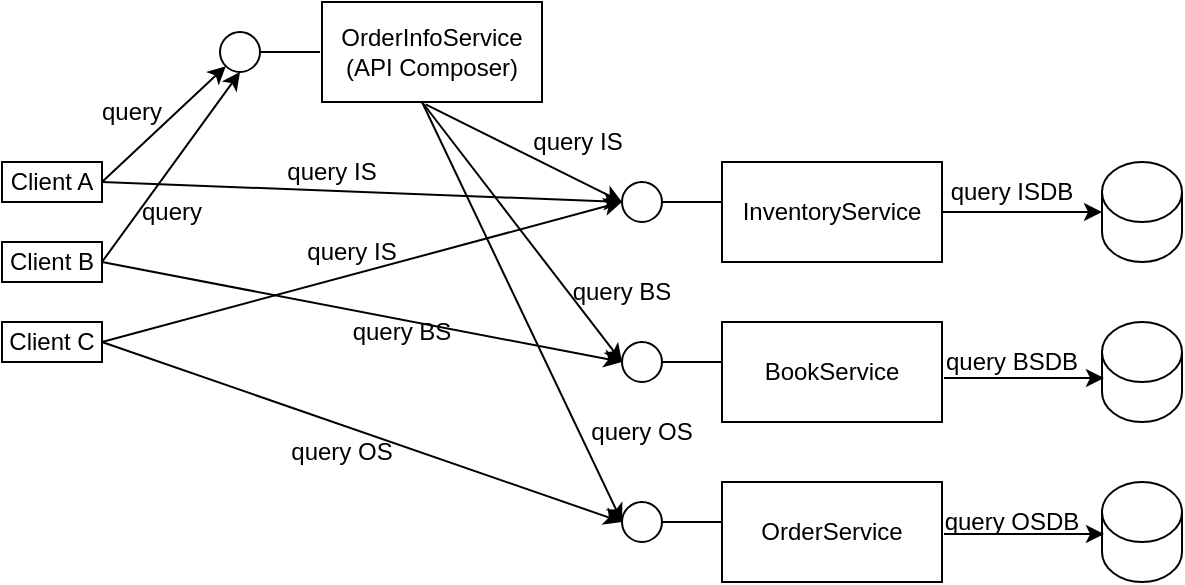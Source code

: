 <mxfile version="26.0.11">
  <diagram id="yvi8D_Mabd3kGTDyu403" name="Page-1">
    <mxGraphModel dx="819" dy="422" grid="1" gridSize="10" guides="1" tooltips="1" connect="1" arrows="1" fold="1" page="1" pageScale="1" pageWidth="850" pageHeight="1100" math="0" shadow="0">
      <root>
        <mxCell id="0" />
        <mxCell id="1" parent="0" />
        <mxCell id="Vncvu1EEu2WYUHLNXOCo-1" value="OrderInfoService&lt;div&gt;(API Composer)&lt;/div&gt;" style="html=1;whiteSpace=wrap;" vertex="1" parent="1">
          <mxGeometry x="200" y="40" width="110" height="50" as="geometry" />
        </mxCell>
        <mxCell id="Vncvu1EEu2WYUHLNXOCo-2" value="InventoryService" style="html=1;whiteSpace=wrap;" vertex="1" parent="1">
          <mxGeometry x="400" y="120" width="110" height="50" as="geometry" />
        </mxCell>
        <mxCell id="Vncvu1EEu2WYUHLNXOCo-4" value="" style="ellipse;whiteSpace=wrap;html=1;aspect=fixed;" vertex="1" parent="1">
          <mxGeometry x="350" y="130" width="20" height="20" as="geometry" />
        </mxCell>
        <mxCell id="Vncvu1EEu2WYUHLNXOCo-5" value="" style="endArrow=none;html=1;rounded=0;" edge="1" parent="1">
          <mxGeometry width="50" height="50" relative="1" as="geometry">
            <mxPoint x="370" y="140" as="sourcePoint" />
            <mxPoint x="400" y="140" as="targetPoint" />
          </mxGeometry>
        </mxCell>
        <mxCell id="Vncvu1EEu2WYUHLNXOCo-7" value="BookService" style="html=1;whiteSpace=wrap;" vertex="1" parent="1">
          <mxGeometry x="400" y="200" width="110" height="50" as="geometry" />
        </mxCell>
        <mxCell id="Vncvu1EEu2WYUHLNXOCo-8" value="" style="ellipse;whiteSpace=wrap;html=1;aspect=fixed;" vertex="1" parent="1">
          <mxGeometry x="350" y="210" width="20" height="20" as="geometry" />
        </mxCell>
        <mxCell id="Vncvu1EEu2WYUHLNXOCo-9" value="" style="endArrow=none;html=1;rounded=0;" edge="1" parent="1">
          <mxGeometry width="50" height="50" relative="1" as="geometry">
            <mxPoint x="370" y="220" as="sourcePoint" />
            <mxPoint x="400" y="220" as="targetPoint" />
          </mxGeometry>
        </mxCell>
        <mxCell id="Vncvu1EEu2WYUHLNXOCo-10" value="OrderService" style="html=1;whiteSpace=wrap;" vertex="1" parent="1">
          <mxGeometry x="400" y="280" width="110" height="50" as="geometry" />
        </mxCell>
        <mxCell id="Vncvu1EEu2WYUHLNXOCo-11" value="" style="ellipse;whiteSpace=wrap;html=1;aspect=fixed;" vertex="1" parent="1">
          <mxGeometry x="350" y="290" width="20" height="20" as="geometry" />
        </mxCell>
        <mxCell id="Vncvu1EEu2WYUHLNXOCo-12" value="" style="endArrow=none;html=1;rounded=0;" edge="1" parent="1">
          <mxGeometry width="50" height="50" relative="1" as="geometry">
            <mxPoint x="370" y="300" as="sourcePoint" />
            <mxPoint x="400" y="300" as="targetPoint" />
          </mxGeometry>
        </mxCell>
        <mxCell id="Vncvu1EEu2WYUHLNXOCo-13" value="" style="shape=cylinder3;whiteSpace=wrap;html=1;boundedLbl=1;backgroundOutline=1;size=15;" vertex="1" parent="1">
          <mxGeometry x="590" y="120" width="40" height="50" as="geometry" />
        </mxCell>
        <mxCell id="Vncvu1EEu2WYUHLNXOCo-16" value="" style="shape=cylinder3;whiteSpace=wrap;html=1;boundedLbl=1;backgroundOutline=1;size=15;" vertex="1" parent="1">
          <mxGeometry x="590" y="200" width="40" height="50" as="geometry" />
        </mxCell>
        <mxCell id="Vncvu1EEu2WYUHLNXOCo-17" value="" style="shape=cylinder3;whiteSpace=wrap;html=1;boundedLbl=1;backgroundOutline=1;size=15;" vertex="1" parent="1">
          <mxGeometry x="590" y="280" width="40" height="50" as="geometry" />
        </mxCell>
        <mxCell id="Vncvu1EEu2WYUHLNXOCo-20" value="" style="endArrow=none;html=1;rounded=0;" edge="1" parent="1">
          <mxGeometry width="50" height="50" relative="1" as="geometry">
            <mxPoint x="169" y="65" as="sourcePoint" />
            <mxPoint x="199" y="65" as="targetPoint" />
          </mxGeometry>
        </mxCell>
        <mxCell id="Vncvu1EEu2WYUHLNXOCo-21" value="" style="ellipse;whiteSpace=wrap;html=1;aspect=fixed;" vertex="1" parent="1">
          <mxGeometry x="149" y="55" width="20" height="20" as="geometry" />
        </mxCell>
        <mxCell id="Vncvu1EEu2WYUHLNXOCo-22" value="" style="endArrow=classic;html=1;rounded=0;entryX=0;entryY=0.5;entryDx=0;entryDy=0;exitX=0.471;exitY=1.023;exitDx=0;exitDy=0;exitPerimeter=0;" edge="1" parent="1" source="Vncvu1EEu2WYUHLNXOCo-1" target="Vncvu1EEu2WYUHLNXOCo-4">
          <mxGeometry width="50" height="50" relative="1" as="geometry">
            <mxPoint x="320" y="240" as="sourcePoint" />
            <mxPoint x="370" y="190" as="targetPoint" />
          </mxGeometry>
        </mxCell>
        <mxCell id="Vncvu1EEu2WYUHLNXOCo-23" value="" style="endArrow=classic;html=1;rounded=0;entryX=0;entryY=0.5;entryDx=0;entryDy=0;" edge="1" parent="1" target="Vncvu1EEu2WYUHLNXOCo-8">
          <mxGeometry width="50" height="50" relative="1" as="geometry">
            <mxPoint x="250" y="90" as="sourcePoint" />
            <mxPoint x="360" y="203" as="targetPoint" />
          </mxGeometry>
        </mxCell>
        <mxCell id="Vncvu1EEu2WYUHLNXOCo-24" value="" style="endArrow=classic;html=1;rounded=0;entryX=0;entryY=0.5;entryDx=0;entryDy=0;" edge="1" parent="1" target="Vncvu1EEu2WYUHLNXOCo-11">
          <mxGeometry width="50" height="50" relative="1" as="geometry">
            <mxPoint x="250" y="90" as="sourcePoint" />
            <mxPoint x="326" y="230" as="targetPoint" />
          </mxGeometry>
        </mxCell>
        <mxCell id="Vncvu1EEu2WYUHLNXOCo-28" value="Client A" style="rounded=0;whiteSpace=wrap;html=1;" vertex="1" parent="1">
          <mxGeometry x="40" y="120" width="50" height="20" as="geometry" />
        </mxCell>
        <mxCell id="Vncvu1EEu2WYUHLNXOCo-29" value="Client B" style="rounded=0;whiteSpace=wrap;html=1;" vertex="1" parent="1">
          <mxGeometry x="40" y="160" width="50" height="20" as="geometry" />
        </mxCell>
        <mxCell id="Vncvu1EEu2WYUHLNXOCo-30" value="Client C" style="rounded=0;whiteSpace=wrap;html=1;" vertex="1" parent="1">
          <mxGeometry x="40" y="200" width="50" height="20" as="geometry" />
        </mxCell>
        <mxCell id="Vncvu1EEu2WYUHLNXOCo-31" value="" style="endArrow=classic;html=1;rounded=0;entryX=0;entryY=1;entryDx=0;entryDy=0;exitX=1;exitY=0.5;exitDx=0;exitDy=0;" edge="1" parent="1" source="Vncvu1EEu2WYUHLNXOCo-28" target="Vncvu1EEu2WYUHLNXOCo-21">
          <mxGeometry width="50" height="50" relative="1" as="geometry">
            <mxPoint x="100" y="130" as="sourcePoint" />
            <mxPoint x="232" y="190" as="targetPoint" />
          </mxGeometry>
        </mxCell>
        <mxCell id="Vncvu1EEu2WYUHLNXOCo-32" value="" style="endArrow=classic;html=1;rounded=0;entryX=0.5;entryY=1;entryDx=0;entryDy=0;exitX=1;exitY=0.5;exitDx=0;exitDy=0;" edge="1" parent="1" source="Vncvu1EEu2WYUHLNXOCo-29" target="Vncvu1EEu2WYUHLNXOCo-21">
          <mxGeometry width="50" height="50" relative="1" as="geometry">
            <mxPoint x="100" y="170" as="sourcePoint" />
            <mxPoint x="162" y="82" as="targetPoint" />
          </mxGeometry>
        </mxCell>
        <mxCell id="Vncvu1EEu2WYUHLNXOCo-33" value="" style="endArrow=classic;html=1;rounded=0;exitX=1;exitY=0.5;exitDx=0;exitDy=0;" edge="1" parent="1" source="Vncvu1EEu2WYUHLNXOCo-30">
          <mxGeometry width="50" height="50" relative="1" as="geometry">
            <mxPoint x="100" y="210" as="sourcePoint" />
            <mxPoint x="350" y="140" as="targetPoint" />
          </mxGeometry>
        </mxCell>
        <mxCell id="Vncvu1EEu2WYUHLNXOCo-34" value="" style="endArrow=classic;html=1;rounded=0;exitX=1;exitY=0.5;exitDx=0;exitDy=0;" edge="1" parent="1" source="Vncvu1EEu2WYUHLNXOCo-30">
          <mxGeometry width="50" height="50" relative="1" as="geometry">
            <mxPoint x="100" y="220" as="sourcePoint" />
            <mxPoint x="350" y="300" as="targetPoint" />
          </mxGeometry>
        </mxCell>
        <mxCell id="Vncvu1EEu2WYUHLNXOCo-35" value="" style="endArrow=classic;html=1;rounded=0;" edge="1" parent="1">
          <mxGeometry width="50" height="50" relative="1" as="geometry">
            <mxPoint x="90" y="170" as="sourcePoint" />
            <mxPoint x="350" y="220" as="targetPoint" />
          </mxGeometry>
        </mxCell>
        <mxCell id="Vncvu1EEu2WYUHLNXOCo-36" value="" style="endArrow=classic;html=1;rounded=0;exitX=1;exitY=0.5;exitDx=0;exitDy=0;entryX=0;entryY=0.5;entryDx=0;entryDy=0;" edge="1" parent="1" source="Vncvu1EEu2WYUHLNXOCo-28" target="Vncvu1EEu2WYUHLNXOCo-4">
          <mxGeometry width="50" height="50" relative="1" as="geometry">
            <mxPoint x="100" y="130" as="sourcePoint" />
            <mxPoint x="340" y="140" as="targetPoint" />
          </mxGeometry>
        </mxCell>
        <mxCell id="Vncvu1EEu2WYUHLNXOCo-37" value="" style="endArrow=classic;html=1;rounded=0;entryX=0;entryY=0.5;entryDx=0;entryDy=0;entryPerimeter=0;exitX=1;exitY=0.5;exitDx=0;exitDy=0;" edge="1" parent="1" source="Vncvu1EEu2WYUHLNXOCo-2" target="Vncvu1EEu2WYUHLNXOCo-13">
          <mxGeometry width="50" height="50" relative="1" as="geometry">
            <mxPoint x="320" y="240" as="sourcePoint" />
            <mxPoint x="370" y="190" as="targetPoint" />
          </mxGeometry>
        </mxCell>
        <mxCell id="Vncvu1EEu2WYUHLNXOCo-38" value="" style="endArrow=classic;html=1;rounded=0;entryX=0;entryY=0.5;entryDx=0;entryDy=0;entryPerimeter=0;exitX=1;exitY=0.5;exitDx=0;exitDy=0;" edge="1" parent="1">
          <mxGeometry width="50" height="50" relative="1" as="geometry">
            <mxPoint x="511" y="228" as="sourcePoint" />
            <mxPoint x="591" y="228" as="targetPoint" />
          </mxGeometry>
        </mxCell>
        <mxCell id="Vncvu1EEu2WYUHLNXOCo-39" value="" style="endArrow=classic;html=1;rounded=0;entryX=0;entryY=0.5;entryDx=0;entryDy=0;entryPerimeter=0;exitX=1;exitY=0.5;exitDx=0;exitDy=0;" edge="1" parent="1">
          <mxGeometry width="50" height="50" relative="1" as="geometry">
            <mxPoint x="511" y="306" as="sourcePoint" />
            <mxPoint x="591" y="306" as="targetPoint" />
          </mxGeometry>
        </mxCell>
        <mxCell id="Vncvu1EEu2WYUHLNXOCo-41" value="query ISDB" style="text;html=1;align=center;verticalAlign=middle;whiteSpace=wrap;rounded=0;" vertex="1" parent="1">
          <mxGeometry x="510" y="130" width="70" height="10" as="geometry" />
        </mxCell>
        <mxCell id="Vncvu1EEu2WYUHLNXOCo-42" value="query BSDB" style="text;html=1;align=center;verticalAlign=middle;whiteSpace=wrap;rounded=0;" vertex="1" parent="1">
          <mxGeometry x="510" y="215" width="70" height="10" as="geometry" />
        </mxCell>
        <mxCell id="Vncvu1EEu2WYUHLNXOCo-43" value="query OSDB" style="text;html=1;align=center;verticalAlign=middle;whiteSpace=wrap;rounded=0;" vertex="1" parent="1">
          <mxGeometry x="510" y="295" width="70" height="10" as="geometry" />
        </mxCell>
        <mxCell id="Vncvu1EEu2WYUHLNXOCo-44" value="query" style="text;html=1;align=center;verticalAlign=middle;whiteSpace=wrap;rounded=0;" vertex="1" parent="1">
          <mxGeometry x="80" y="90" width="50" height="10" as="geometry" />
        </mxCell>
        <mxCell id="Vncvu1EEu2WYUHLNXOCo-45" value="query IS" style="text;html=1;align=center;verticalAlign=middle;whiteSpace=wrap;rounded=0;" vertex="1" parent="1">
          <mxGeometry x="303" y="105" width="50" height="10" as="geometry" />
        </mxCell>
        <mxCell id="Vncvu1EEu2WYUHLNXOCo-46" value="query BS" style="text;html=1;align=center;verticalAlign=middle;whiteSpace=wrap;rounded=0;" vertex="1" parent="1">
          <mxGeometry x="320" y="180" width="60" height="10" as="geometry" />
        </mxCell>
        <mxCell id="Vncvu1EEu2WYUHLNXOCo-47" value="query OS" style="text;html=1;align=center;verticalAlign=middle;whiteSpace=wrap;rounded=0;" vertex="1" parent="1">
          <mxGeometry x="330" y="250" width="60" height="10" as="geometry" />
        </mxCell>
        <mxCell id="Vncvu1EEu2WYUHLNXOCo-49" value="query BS" style="text;html=1;align=center;verticalAlign=middle;whiteSpace=wrap;rounded=0;" vertex="1" parent="1">
          <mxGeometry x="210" y="200" width="60" height="10" as="geometry" />
        </mxCell>
        <mxCell id="Vncvu1EEu2WYUHLNXOCo-50" value="query OS" style="text;html=1;align=center;verticalAlign=middle;whiteSpace=wrap;rounded=0;" vertex="1" parent="1">
          <mxGeometry x="180" y="260" width="60" height="10" as="geometry" />
        </mxCell>
        <mxCell id="Vncvu1EEu2WYUHLNXOCo-52" value="query IS" style="text;html=1;align=center;verticalAlign=middle;whiteSpace=wrap;rounded=0;" vertex="1" parent="1">
          <mxGeometry x="180" y="120" width="50" height="10" as="geometry" />
        </mxCell>
        <mxCell id="Vncvu1EEu2WYUHLNXOCo-53" value="query" style="text;html=1;align=center;verticalAlign=middle;whiteSpace=wrap;rounded=0;" vertex="1" parent="1">
          <mxGeometry x="100" y="140" width="50" height="10" as="geometry" />
        </mxCell>
        <mxCell id="Vncvu1EEu2WYUHLNXOCo-54" value="query IS" style="text;html=1;align=center;verticalAlign=middle;whiteSpace=wrap;rounded=0;" vertex="1" parent="1">
          <mxGeometry x="190" y="160" width="50" height="10" as="geometry" />
        </mxCell>
      </root>
    </mxGraphModel>
  </diagram>
</mxfile>
